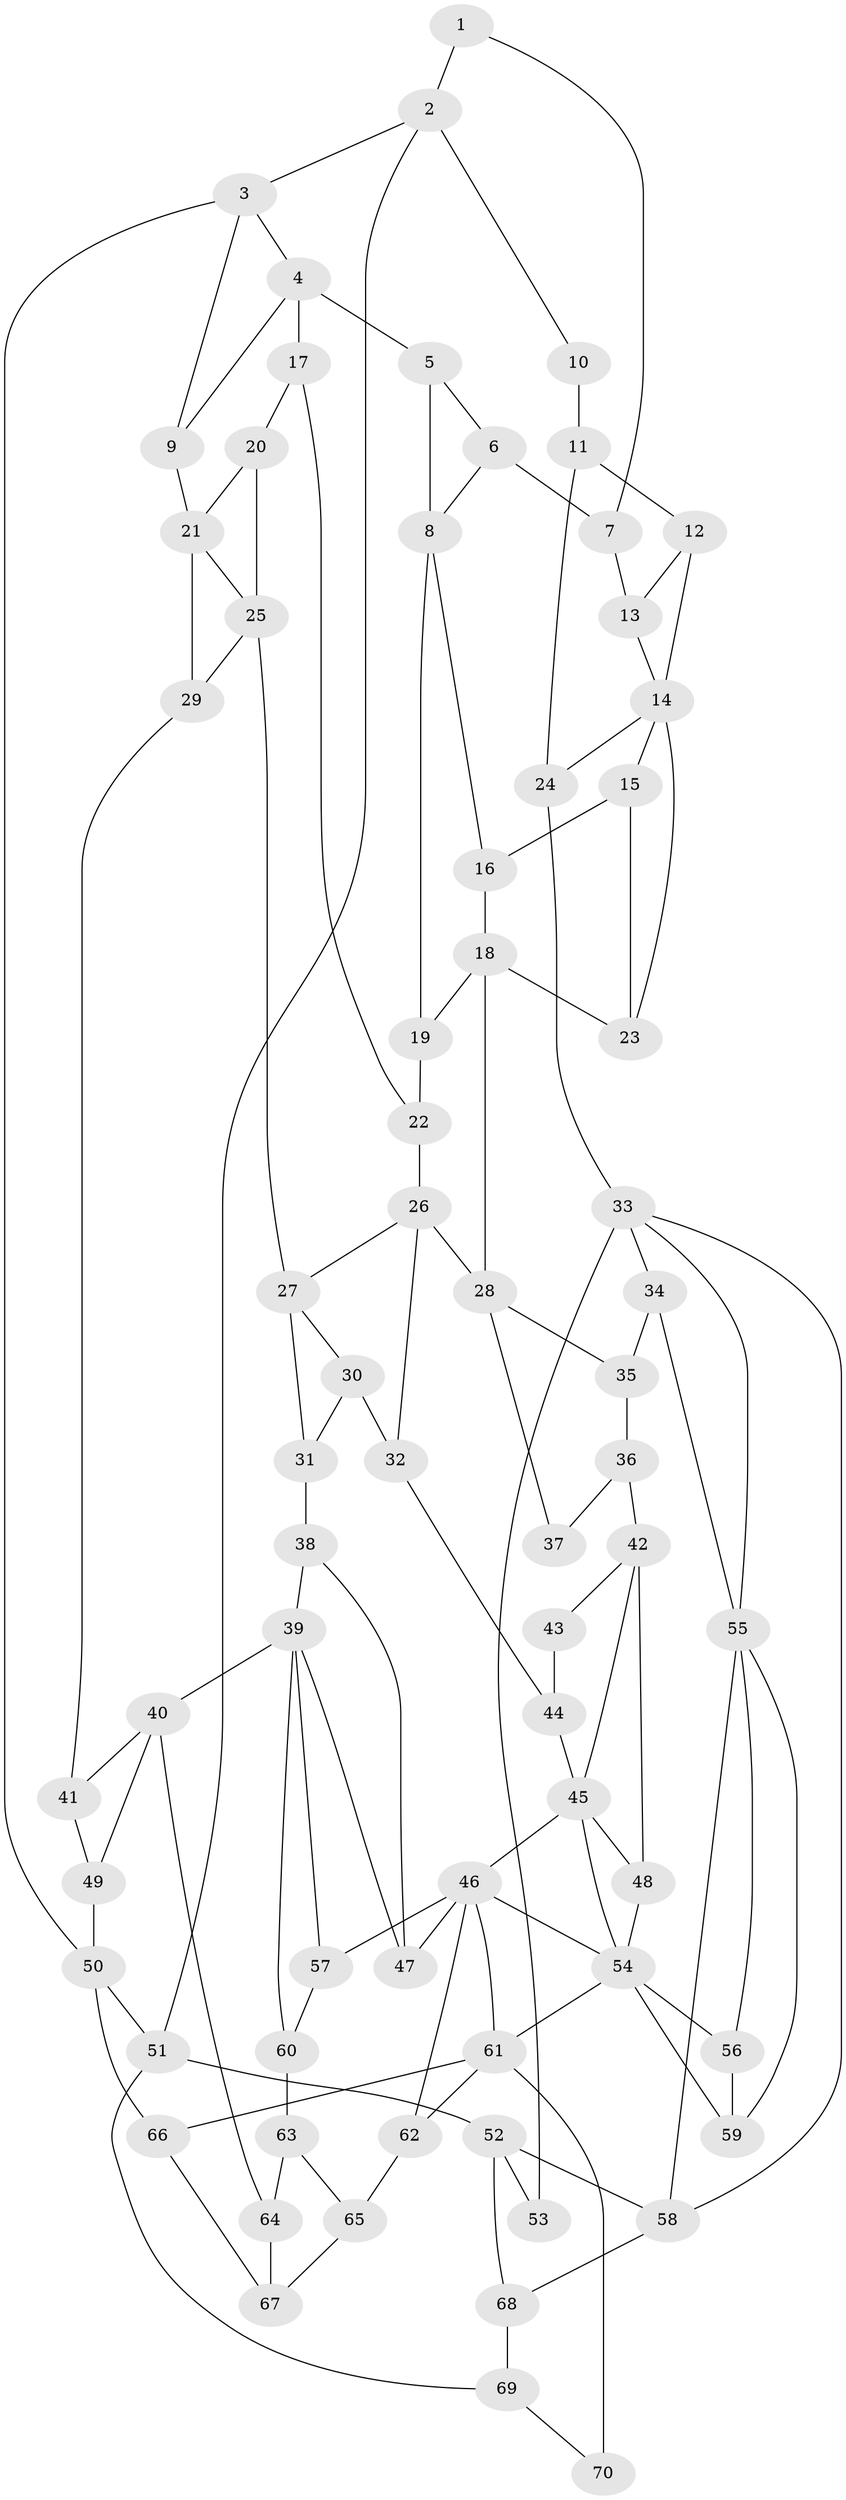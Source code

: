 // original degree distribution, {3: 0.014285714285714285, 6: 0.2357142857142857, 4: 0.25, 5: 0.5}
// Generated by graph-tools (version 1.1) at 2025/54/03/04/25 22:54:37]
// undirected, 70 vertices, 119 edges
graph export_dot {
  node [color=gray90,style=filled];
  1;
  2;
  3;
  4;
  5;
  6;
  7;
  8;
  9;
  10;
  11;
  12;
  13;
  14;
  15;
  16;
  17;
  18;
  19;
  20;
  21;
  22;
  23;
  24;
  25;
  26;
  27;
  28;
  29;
  30;
  31;
  32;
  33;
  34;
  35;
  36;
  37;
  38;
  39;
  40;
  41;
  42;
  43;
  44;
  45;
  46;
  47;
  48;
  49;
  50;
  51;
  52;
  53;
  54;
  55;
  56;
  57;
  58;
  59;
  60;
  61;
  62;
  63;
  64;
  65;
  66;
  67;
  68;
  69;
  70;
  1 -- 2 [weight=1.0];
  1 -- 7 [weight=1.0];
  2 -- 3 [weight=1.0];
  2 -- 10 [weight=1.0];
  2 -- 51 [weight=1.0];
  3 -- 4 [weight=1.0];
  3 -- 9 [weight=1.0];
  3 -- 50 [weight=1.0];
  4 -- 5 [weight=2.0];
  4 -- 9 [weight=1.0];
  4 -- 17 [weight=2.0];
  5 -- 6 [weight=1.0];
  5 -- 8 [weight=3.0];
  6 -- 7 [weight=1.0];
  6 -- 8 [weight=1.0];
  7 -- 13 [weight=1.0];
  8 -- 16 [weight=1.0];
  8 -- 19 [weight=1.0];
  9 -- 21 [weight=2.0];
  10 -- 11 [weight=2.0];
  11 -- 12 [weight=2.0];
  11 -- 24 [weight=2.0];
  12 -- 13 [weight=1.0];
  12 -- 14 [weight=2.0];
  13 -- 14 [weight=1.0];
  14 -- 15 [weight=1.0];
  14 -- 23 [weight=1.0];
  14 -- 24 [weight=1.0];
  15 -- 16 [weight=1.0];
  15 -- 23 [weight=1.0];
  16 -- 18 [weight=1.0];
  17 -- 20 [weight=1.0];
  17 -- 22 [weight=1.0];
  18 -- 19 [weight=1.0];
  18 -- 23 [weight=1.0];
  18 -- 28 [weight=2.0];
  19 -- 22 [weight=1.0];
  20 -- 21 [weight=1.0];
  20 -- 25 [weight=1.0];
  21 -- 25 [weight=2.0];
  21 -- 29 [weight=1.0];
  22 -- 26 [weight=1.0];
  24 -- 33 [weight=2.0];
  25 -- 27 [weight=2.0];
  25 -- 29 [weight=1.0];
  26 -- 27 [weight=1.0];
  26 -- 28 [weight=2.0];
  26 -- 32 [weight=1.0];
  27 -- 30 [weight=1.0];
  27 -- 31 [weight=1.0];
  28 -- 35 [weight=1.0];
  28 -- 37 [weight=1.0];
  29 -- 41 [weight=1.0];
  30 -- 31 [weight=1.0];
  30 -- 32 [weight=1.0];
  31 -- 38 [weight=1.0];
  32 -- 44 [weight=1.0];
  33 -- 34 [weight=1.0];
  33 -- 53 [weight=1.0];
  33 -- 55 [weight=1.0];
  33 -- 58 [weight=1.0];
  34 -- 35 [weight=1.0];
  34 -- 55 [weight=2.0];
  35 -- 36 [weight=1.0];
  36 -- 37 [weight=2.0];
  36 -- 42 [weight=2.0];
  38 -- 39 [weight=1.0];
  38 -- 47 [weight=1.0];
  39 -- 40 [weight=2.0];
  39 -- 47 [weight=1.0];
  39 -- 57 [weight=1.0];
  39 -- 60 [weight=1.0];
  40 -- 41 [weight=1.0];
  40 -- 49 [weight=1.0];
  40 -- 64 [weight=1.0];
  41 -- 49 [weight=1.0];
  42 -- 43 [weight=2.0];
  42 -- 45 [weight=1.0];
  42 -- 48 [weight=1.0];
  43 -- 44 [weight=1.0];
  44 -- 45 [weight=1.0];
  45 -- 46 [weight=1.0];
  45 -- 48 [weight=1.0];
  45 -- 54 [weight=1.0];
  46 -- 47 [weight=1.0];
  46 -- 54 [weight=1.0];
  46 -- 57 [weight=1.0];
  46 -- 61 [weight=1.0];
  46 -- 62 [weight=1.0];
  48 -- 54 [weight=1.0];
  49 -- 50 [weight=1.0];
  50 -- 51 [weight=1.0];
  50 -- 66 [weight=1.0];
  51 -- 52 [weight=1.0];
  51 -- 69 [weight=1.0];
  52 -- 53 [weight=2.0];
  52 -- 58 [weight=2.0];
  52 -- 68 [weight=1.0];
  54 -- 56 [weight=1.0];
  54 -- 59 [weight=1.0];
  54 -- 61 [weight=1.0];
  55 -- 56 [weight=1.0];
  55 -- 58 [weight=1.0];
  55 -- 59 [weight=1.0];
  56 -- 59 [weight=1.0];
  57 -- 60 [weight=1.0];
  58 -- 68 [weight=1.0];
  60 -- 63 [weight=2.0];
  61 -- 62 [weight=1.0];
  61 -- 66 [weight=1.0];
  61 -- 70 [weight=2.0];
  62 -- 65 [weight=1.0];
  63 -- 64 [weight=2.0];
  63 -- 65 [weight=1.0];
  64 -- 67 [weight=1.0];
  65 -- 67 [weight=1.0];
  66 -- 67 [weight=1.0];
  68 -- 69 [weight=1.0];
  69 -- 70 [weight=1.0];
}
